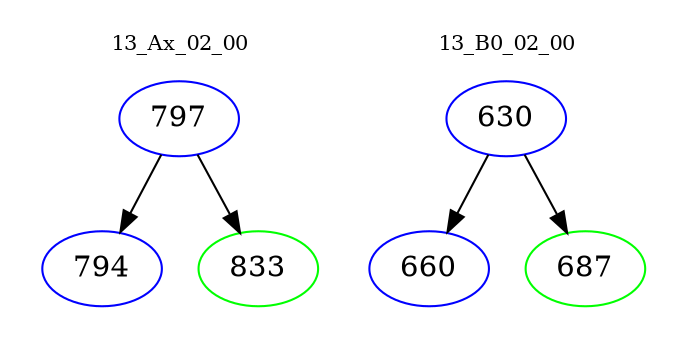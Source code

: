 digraph{
subgraph cluster_0 {
color = white
label = "13_Ax_02_00";
fontsize=10;
T0_797 [label="797", color="blue"]
T0_797 -> T0_794 [color="black"]
T0_794 [label="794", color="blue"]
T0_797 -> T0_833 [color="black"]
T0_833 [label="833", color="green"]
}
subgraph cluster_1 {
color = white
label = "13_B0_02_00";
fontsize=10;
T1_630 [label="630", color="blue"]
T1_630 -> T1_660 [color="black"]
T1_660 [label="660", color="blue"]
T1_630 -> T1_687 [color="black"]
T1_687 [label="687", color="green"]
}
}

